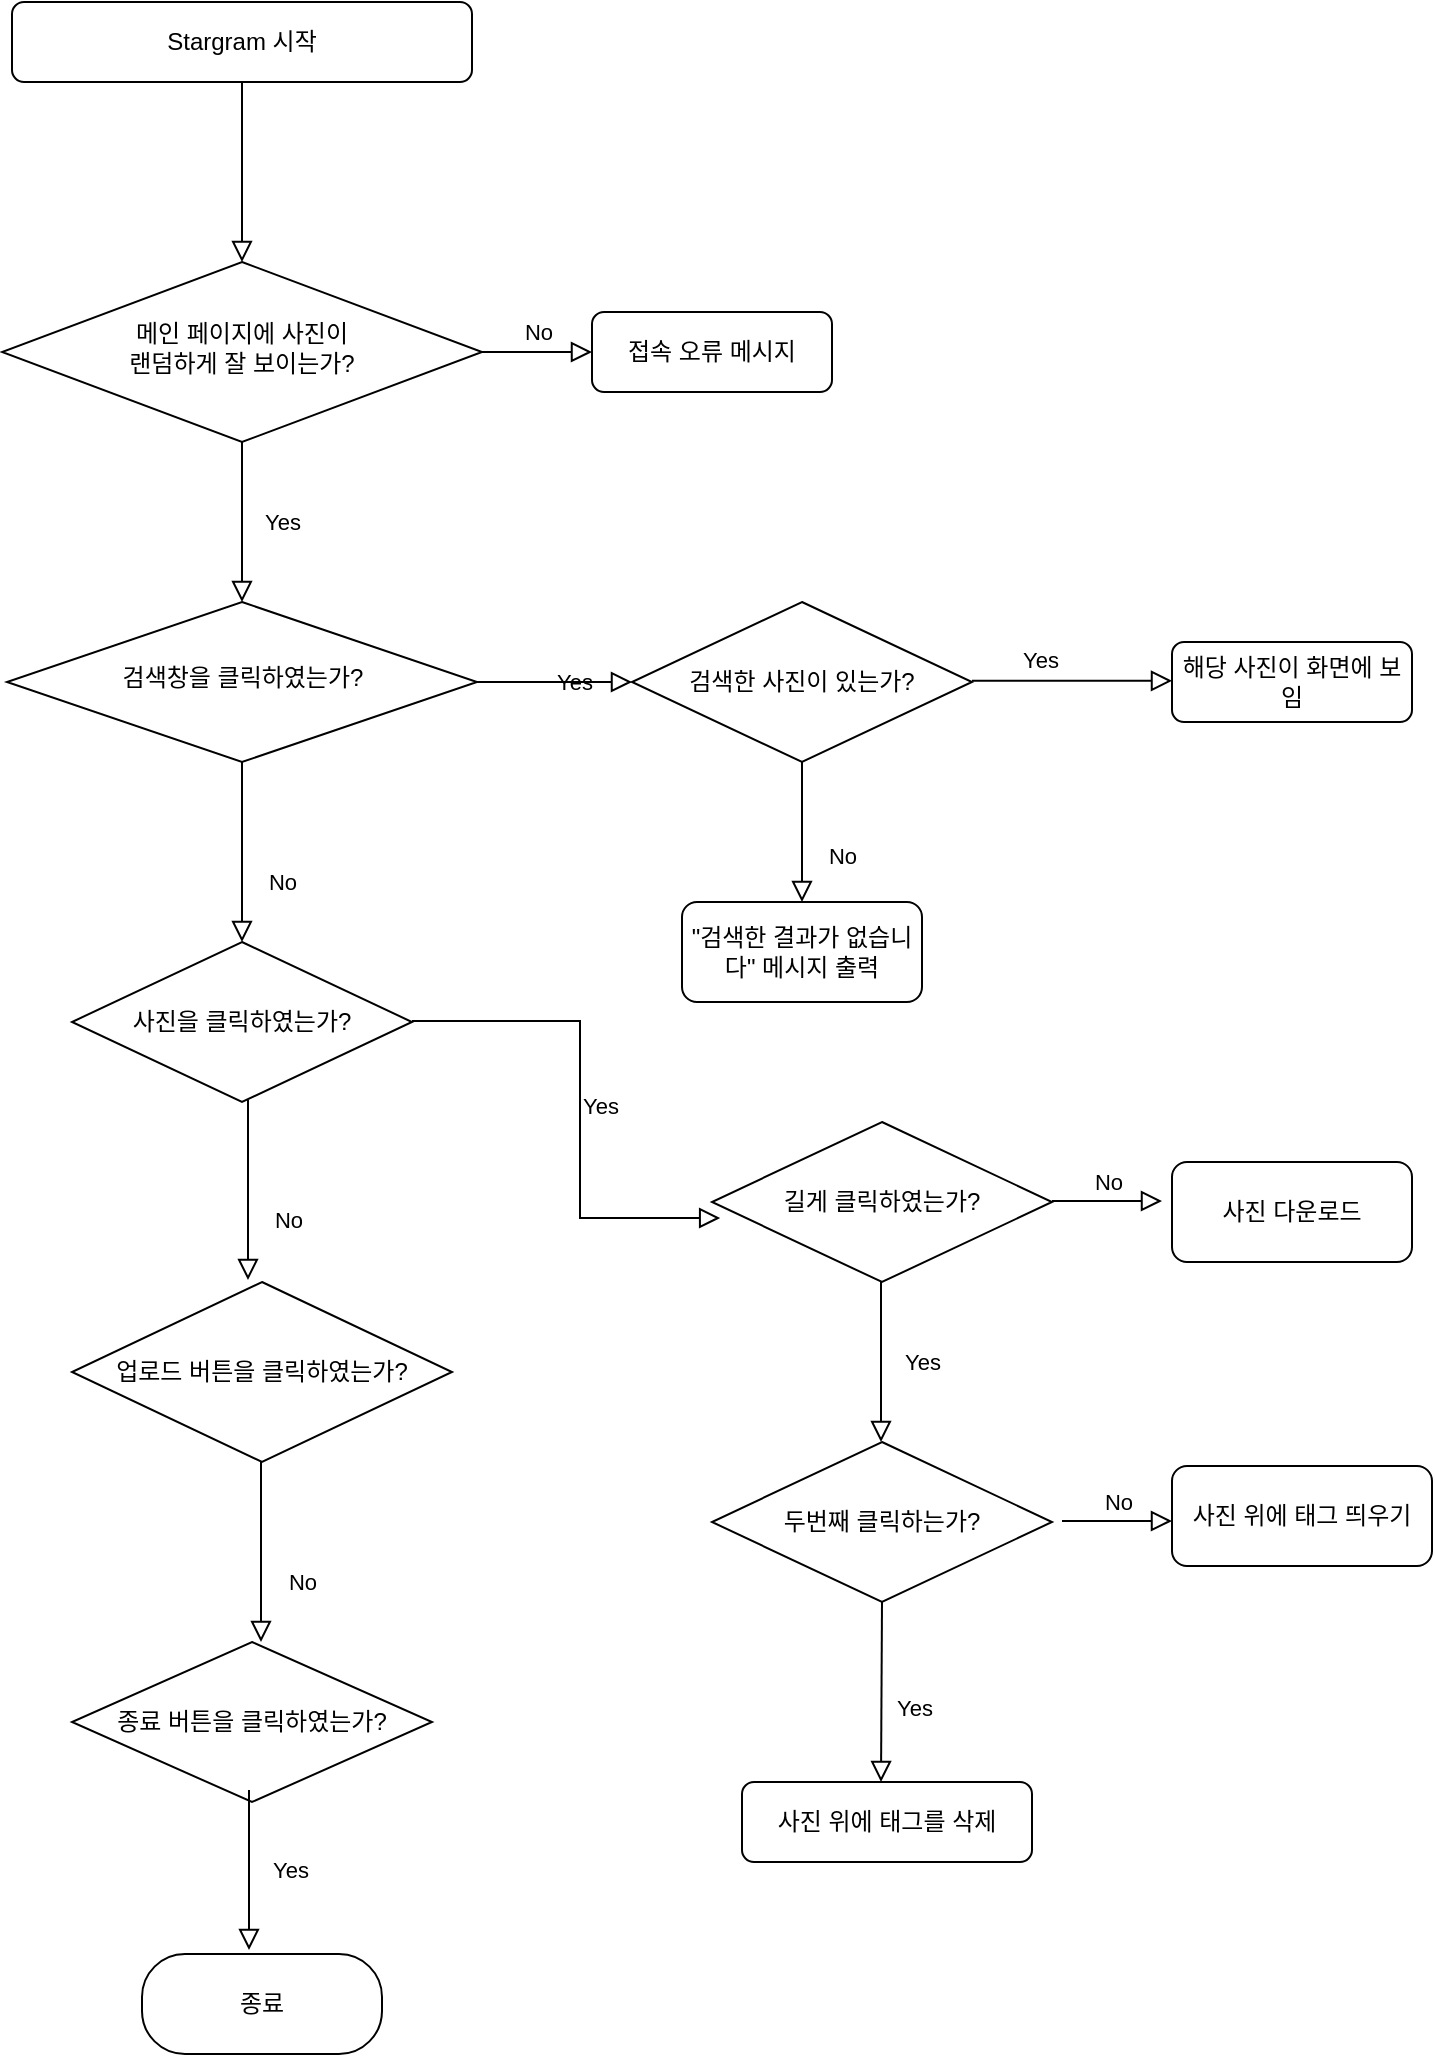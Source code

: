 <mxfile version="14.9.2" type="github">
  <diagram id="C5RBs43oDa-KdzZeNtuy" name="Page-1">
    <mxGraphModel dx="782" dy="468" grid="1" gridSize="10" guides="1" tooltips="1" connect="1" arrows="1" fold="1" page="1" pageScale="1" pageWidth="827" pageHeight="1169" math="0" shadow="0">
      <root>
        <mxCell id="WIyWlLk6GJQsqaUBKTNV-0" />
        <mxCell id="WIyWlLk6GJQsqaUBKTNV-1" parent="WIyWlLk6GJQsqaUBKTNV-0" />
        <mxCell id="WIyWlLk6GJQsqaUBKTNV-2" value="" style="rounded=0;html=1;jettySize=auto;orthogonalLoop=1;fontSize=11;endArrow=block;endFill=0;endSize=8;strokeWidth=1;shadow=0;labelBackgroundColor=none;edgeStyle=orthogonalEdgeStyle;" parent="WIyWlLk6GJQsqaUBKTNV-1" source="WIyWlLk6GJQsqaUBKTNV-3" target="WIyWlLk6GJQsqaUBKTNV-6" edge="1">
          <mxGeometry relative="1" as="geometry" />
        </mxCell>
        <mxCell id="WIyWlLk6GJQsqaUBKTNV-3" value="Stargram 시작" style="rounded=1;whiteSpace=wrap;html=1;fontSize=12;glass=0;strokeWidth=1;shadow=0;" parent="WIyWlLk6GJQsqaUBKTNV-1" vertex="1">
          <mxGeometry x="80" y="40" width="230" height="40" as="geometry" />
        </mxCell>
        <mxCell id="WIyWlLk6GJQsqaUBKTNV-4" value="Yes" style="rounded=0;html=1;jettySize=auto;orthogonalLoop=1;fontSize=11;endArrow=block;endFill=0;endSize=8;strokeWidth=1;shadow=0;labelBackgroundColor=none;edgeStyle=orthogonalEdgeStyle;" parent="WIyWlLk6GJQsqaUBKTNV-1" source="WIyWlLk6GJQsqaUBKTNV-6" target="WIyWlLk6GJQsqaUBKTNV-10" edge="1">
          <mxGeometry y="20" relative="1" as="geometry">
            <mxPoint as="offset" />
          </mxGeometry>
        </mxCell>
        <mxCell id="WIyWlLk6GJQsqaUBKTNV-5" value="No" style="edgeStyle=orthogonalEdgeStyle;rounded=0;html=1;jettySize=auto;orthogonalLoop=1;fontSize=11;endArrow=block;endFill=0;endSize=8;strokeWidth=1;shadow=0;labelBackgroundColor=none;" parent="WIyWlLk6GJQsqaUBKTNV-1" source="WIyWlLk6GJQsqaUBKTNV-6" target="WIyWlLk6GJQsqaUBKTNV-7" edge="1">
          <mxGeometry y="10" relative="1" as="geometry">
            <mxPoint as="offset" />
          </mxGeometry>
        </mxCell>
        <mxCell id="WIyWlLk6GJQsqaUBKTNV-6" value="메인 페이지에 사진이 &lt;br&gt;랜덤하게 잘 보이는가?" style="rhombus;whiteSpace=wrap;html=1;shadow=0;fontFamily=Helvetica;fontSize=12;align=center;strokeWidth=1;spacing=6;spacingTop=-4;" parent="WIyWlLk6GJQsqaUBKTNV-1" vertex="1">
          <mxGeometry x="75" y="170" width="240" height="90" as="geometry" />
        </mxCell>
        <mxCell id="WIyWlLk6GJQsqaUBKTNV-7" value="접속 오류 메시지" style="rounded=1;whiteSpace=wrap;html=1;fontSize=12;glass=0;strokeWidth=1;shadow=0;" parent="WIyWlLk6GJQsqaUBKTNV-1" vertex="1">
          <mxGeometry x="370" y="195" width="120" height="40" as="geometry" />
        </mxCell>
        <mxCell id="WIyWlLk6GJQsqaUBKTNV-8" value="No" style="rounded=0;html=1;jettySize=auto;orthogonalLoop=1;fontSize=11;endArrow=block;endFill=0;endSize=8;strokeWidth=1;shadow=0;labelBackgroundColor=none;edgeStyle=orthogonalEdgeStyle;" parent="WIyWlLk6GJQsqaUBKTNV-1" source="WIyWlLk6GJQsqaUBKTNV-10" edge="1">
          <mxGeometry x="0.333" y="20" relative="1" as="geometry">
            <mxPoint as="offset" />
            <mxPoint x="195" y="510" as="targetPoint" />
          </mxGeometry>
        </mxCell>
        <mxCell id="WIyWlLk6GJQsqaUBKTNV-9" value="Yes" style="edgeStyle=orthogonalEdgeStyle;rounded=0;html=1;jettySize=auto;orthogonalLoop=1;fontSize=11;endArrow=block;endFill=0;endSize=8;strokeWidth=1;shadow=0;labelBackgroundColor=none;" parent="WIyWlLk6GJQsqaUBKTNV-1" source="WIyWlLk6GJQsqaUBKTNV-10" edge="1">
          <mxGeometry y="10" relative="1" as="geometry">
            <mxPoint as="offset" />
            <mxPoint x="390" y="380" as="targetPoint" />
          </mxGeometry>
        </mxCell>
        <mxCell id="WIyWlLk6GJQsqaUBKTNV-10" value="검색창을 클릭하였는가?" style="rhombus;whiteSpace=wrap;html=1;shadow=0;fontFamily=Helvetica;fontSize=12;align=center;strokeWidth=1;spacing=6;spacingTop=-4;" parent="WIyWlLk6GJQsqaUBKTNV-1" vertex="1">
          <mxGeometry x="77.5" y="340" width="235" height="80" as="geometry" />
        </mxCell>
        <mxCell id="WKpN-5hXNMar261MFXX0-0" value="검색한 사진이 있는가?" style="rhombus;whiteSpace=wrap;html=1;" parent="WIyWlLk6GJQsqaUBKTNV-1" vertex="1">
          <mxGeometry x="390" y="340" width="170" height="80" as="geometry" />
        </mxCell>
        <mxCell id="WKpN-5hXNMar261MFXX0-1" value="Yes" style="edgeStyle=orthogonalEdgeStyle;rounded=0;html=1;jettySize=auto;orthogonalLoop=1;fontSize=11;endArrow=block;endFill=0;endSize=8;strokeWidth=1;shadow=0;labelBackgroundColor=none;" parent="WIyWlLk6GJQsqaUBKTNV-1" edge="1">
          <mxGeometry x="-0.322" y="10" relative="1" as="geometry">
            <mxPoint as="offset" />
            <mxPoint x="560" y="379.41" as="sourcePoint" />
            <mxPoint x="660" y="379.41" as="targetPoint" />
            <Array as="points">
              <mxPoint x="640" y="379.41" />
            </Array>
          </mxGeometry>
        </mxCell>
        <mxCell id="WKpN-5hXNMar261MFXX0-6" value="No" style="rounded=0;html=1;jettySize=auto;orthogonalLoop=1;fontSize=11;endArrow=block;endFill=0;endSize=8;strokeWidth=1;shadow=0;labelBackgroundColor=none;edgeStyle=orthogonalEdgeStyle;entryX=0.5;entryY=0;entryDx=0;entryDy=0;exitX=0.5;exitY=1;exitDx=0;exitDy=0;" parent="WIyWlLk6GJQsqaUBKTNV-1" source="WKpN-5hXNMar261MFXX0-0" edge="1">
          <mxGeometry x="0.333" y="20" relative="1" as="geometry">
            <mxPoint as="offset" />
            <mxPoint x="215" y="440" as="sourcePoint" />
            <mxPoint x="475" y="490" as="targetPoint" />
          </mxGeometry>
        </mxCell>
        <mxCell id="WKpN-5hXNMar261MFXX0-7" value="해당 사진이 화면에 보임" style="rounded=1;whiteSpace=wrap;html=1;fontSize=12;glass=0;strokeWidth=1;shadow=0;" parent="WIyWlLk6GJQsqaUBKTNV-1" vertex="1">
          <mxGeometry x="660" y="360" width="120" height="40" as="geometry" />
        </mxCell>
        <mxCell id="WKpN-5hXNMar261MFXX0-9" value="&quot;검색한 결과가 없습니다&quot; 메시지 출력" style="rounded=1;whiteSpace=wrap;html=1;fontSize=12;glass=0;strokeWidth=1;shadow=0;" parent="WIyWlLk6GJQsqaUBKTNV-1" vertex="1">
          <mxGeometry x="415" y="490" width="120" height="50" as="geometry" />
        </mxCell>
        <mxCell id="SNdogMNafwZ7u30gBImC-1" value="사진을 클릭하였는가?" style="rhombus;whiteSpace=wrap;html=1;" vertex="1" parent="WIyWlLk6GJQsqaUBKTNV-1">
          <mxGeometry x="110" y="510" width="170" height="80" as="geometry" />
        </mxCell>
        <mxCell id="SNdogMNafwZ7u30gBImC-4" value="No" style="rounded=0;html=1;jettySize=auto;orthogonalLoop=1;fontSize=11;endArrow=block;endFill=0;endSize=8;strokeWidth=1;shadow=0;labelBackgroundColor=none;edgeStyle=orthogonalEdgeStyle;" edge="1" parent="WIyWlLk6GJQsqaUBKTNV-1">
          <mxGeometry x="0.333" y="20" relative="1" as="geometry">
            <mxPoint as="offset" />
            <mxPoint x="198" y="589" as="sourcePoint" />
            <mxPoint x="198" y="679" as="targetPoint" />
          </mxGeometry>
        </mxCell>
        <mxCell id="SNdogMNafwZ7u30gBImC-5" value="업로드 버튼을 클릭하였는가?" style="rhombus;whiteSpace=wrap;html=1;" vertex="1" parent="WIyWlLk6GJQsqaUBKTNV-1">
          <mxGeometry x="110" y="680" width="190" height="90" as="geometry" />
        </mxCell>
        <mxCell id="SNdogMNafwZ7u30gBImC-6" value="No" style="rounded=0;html=1;jettySize=auto;orthogonalLoop=1;fontSize=11;endArrow=block;endFill=0;endSize=8;strokeWidth=1;shadow=0;labelBackgroundColor=none;edgeStyle=orthogonalEdgeStyle;" edge="1" parent="WIyWlLk6GJQsqaUBKTNV-1">
          <mxGeometry x="0.333" y="20" relative="1" as="geometry">
            <mxPoint as="offset" />
            <mxPoint x="204.5" y="770" as="sourcePoint" />
            <mxPoint x="204.5" y="860" as="targetPoint" />
          </mxGeometry>
        </mxCell>
        <mxCell id="SNdogMNafwZ7u30gBImC-7" value="종료 버튼을 클릭하였는가?" style="rhombus;whiteSpace=wrap;html=1;" vertex="1" parent="WIyWlLk6GJQsqaUBKTNV-1">
          <mxGeometry x="110" y="860" width="180" height="80" as="geometry" />
        </mxCell>
        <mxCell id="SNdogMNafwZ7u30gBImC-8" value="종료" style="rounded=1;whiteSpace=wrap;html=1;fontSize=12;glass=0;strokeWidth=1;shadow=0;arcSize=43;" vertex="1" parent="WIyWlLk6GJQsqaUBKTNV-1">
          <mxGeometry x="145" y="1016" width="120" height="50" as="geometry" />
        </mxCell>
        <mxCell id="SNdogMNafwZ7u30gBImC-9" value="Yes" style="rounded=0;html=1;jettySize=auto;orthogonalLoop=1;fontSize=11;endArrow=block;endFill=0;endSize=8;strokeWidth=1;shadow=0;labelBackgroundColor=none;edgeStyle=orthogonalEdgeStyle;" edge="1" parent="WIyWlLk6GJQsqaUBKTNV-1">
          <mxGeometry y="20" relative="1" as="geometry">
            <mxPoint as="offset" />
            <mxPoint x="198.5" y="934" as="sourcePoint" />
            <mxPoint x="198.5" y="1014" as="targetPoint" />
          </mxGeometry>
        </mxCell>
        <mxCell id="SNdogMNafwZ7u30gBImC-10" value="길게 클릭하였는가?" style="rhombus;whiteSpace=wrap;html=1;" vertex="1" parent="WIyWlLk6GJQsqaUBKTNV-1">
          <mxGeometry x="430" y="600" width="170" height="80" as="geometry" />
        </mxCell>
        <mxCell id="SNdogMNafwZ7u30gBImC-11" value="Yes" style="edgeStyle=orthogonalEdgeStyle;rounded=0;html=1;jettySize=auto;orthogonalLoop=1;fontSize=11;endArrow=block;endFill=0;endSize=8;strokeWidth=1;shadow=0;labelBackgroundColor=none;entryX=0.024;entryY=0.6;entryDx=0;entryDy=0;entryPerimeter=0;" edge="1" parent="WIyWlLk6GJQsqaUBKTNV-1" target="SNdogMNafwZ7u30gBImC-10">
          <mxGeometry y="10" relative="1" as="geometry">
            <mxPoint as="offset" />
            <mxPoint x="320" y="650" as="targetPoint" />
            <mxPoint x="280" y="549.5" as="sourcePoint" />
            <Array as="points">
              <mxPoint x="364" y="550" />
            </Array>
          </mxGeometry>
        </mxCell>
        <mxCell id="SNdogMNafwZ7u30gBImC-12" value="사진 다운로드" style="rounded=1;whiteSpace=wrap;html=1;fontSize=12;glass=0;strokeWidth=1;shadow=0;" vertex="1" parent="WIyWlLk6GJQsqaUBKTNV-1">
          <mxGeometry x="660" y="620" width="120" height="50" as="geometry" />
        </mxCell>
        <mxCell id="SNdogMNafwZ7u30gBImC-13" value="Yes" style="rounded=0;html=1;jettySize=auto;orthogonalLoop=1;fontSize=11;endArrow=block;endFill=0;endSize=8;strokeWidth=1;shadow=0;labelBackgroundColor=none;edgeStyle=orthogonalEdgeStyle;" edge="1" parent="WIyWlLk6GJQsqaUBKTNV-1">
          <mxGeometry y="20" relative="1" as="geometry">
            <mxPoint as="offset" />
            <mxPoint x="514.5" y="680" as="sourcePoint" />
            <mxPoint x="514.5" y="760" as="targetPoint" />
          </mxGeometry>
        </mxCell>
        <mxCell id="SNdogMNafwZ7u30gBImC-15" value="No" style="edgeStyle=orthogonalEdgeStyle;rounded=0;html=1;jettySize=auto;orthogonalLoop=1;fontSize=11;endArrow=block;endFill=0;endSize=8;strokeWidth=1;shadow=0;labelBackgroundColor=none;" edge="1" parent="WIyWlLk6GJQsqaUBKTNV-1">
          <mxGeometry y="10" relative="1" as="geometry">
            <mxPoint as="offset" />
            <mxPoint x="600" y="639.5" as="sourcePoint" />
            <mxPoint x="655" y="639.5" as="targetPoint" />
          </mxGeometry>
        </mxCell>
        <mxCell id="SNdogMNafwZ7u30gBImC-16" value="사진 위에 태그를 삭제" style="rounded=1;whiteSpace=wrap;html=1;fontSize=12;glass=0;strokeWidth=1;shadow=0;" vertex="1" parent="WIyWlLk6GJQsqaUBKTNV-1">
          <mxGeometry x="445" y="930" width="145" height="40" as="geometry" />
        </mxCell>
        <mxCell id="SNdogMNafwZ7u30gBImC-17" value="두번째 클릭하는가?" style="rhombus;whiteSpace=wrap;html=1;" vertex="1" parent="WIyWlLk6GJQsqaUBKTNV-1">
          <mxGeometry x="430" y="760" width="170" height="80" as="geometry" />
        </mxCell>
        <mxCell id="SNdogMNafwZ7u30gBImC-18" value="Yes" style="rounded=0;html=1;jettySize=auto;orthogonalLoop=1;fontSize=11;endArrow=block;endFill=0;endSize=8;strokeWidth=1;shadow=0;labelBackgroundColor=none;edgeStyle=orthogonalEdgeStyle;exitX=0.5;exitY=1;exitDx=0;exitDy=0;" edge="1" parent="WIyWlLk6GJQsqaUBKTNV-1" source="SNdogMNafwZ7u30gBImC-17">
          <mxGeometry x="0.175" y="16" relative="1" as="geometry">
            <mxPoint as="offset" />
            <mxPoint x="514.5" y="850" as="sourcePoint" />
            <mxPoint x="514.5" y="930" as="targetPoint" />
          </mxGeometry>
        </mxCell>
        <mxCell id="SNdogMNafwZ7u30gBImC-20" value="No" style="edgeStyle=orthogonalEdgeStyle;rounded=0;html=1;jettySize=auto;orthogonalLoop=1;fontSize=11;endArrow=block;endFill=0;endSize=8;strokeWidth=1;shadow=0;labelBackgroundColor=none;" edge="1" parent="WIyWlLk6GJQsqaUBKTNV-1">
          <mxGeometry y="10" relative="1" as="geometry">
            <mxPoint as="offset" />
            <mxPoint x="605" y="799.5" as="sourcePoint" />
            <mxPoint x="660" y="799.5" as="targetPoint" />
          </mxGeometry>
        </mxCell>
        <mxCell id="SNdogMNafwZ7u30gBImC-21" value="사진 위에 태그 띄우기" style="rounded=1;whiteSpace=wrap;html=1;fontSize=12;glass=0;strokeWidth=1;shadow=0;" vertex="1" parent="WIyWlLk6GJQsqaUBKTNV-1">
          <mxGeometry x="660" y="772" width="130" height="50" as="geometry" />
        </mxCell>
      </root>
    </mxGraphModel>
  </diagram>
</mxfile>
